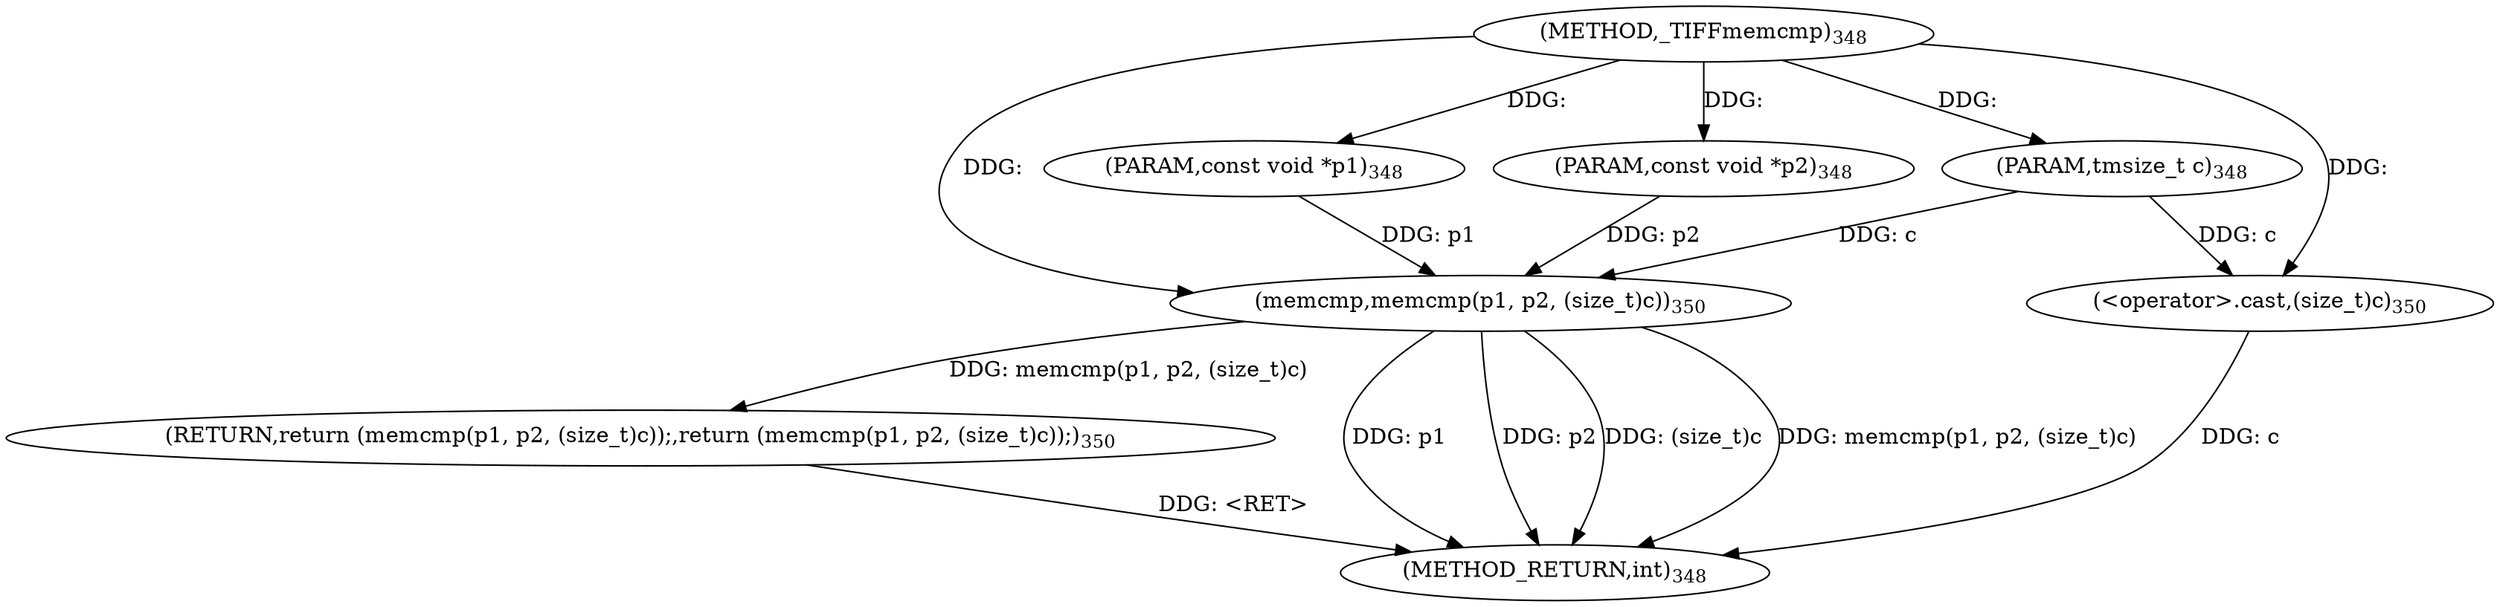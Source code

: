 digraph "_TIFFmemcmp" {  
"34194" [label = <(METHOD,_TIFFmemcmp)<SUB>348</SUB>> ]
"34206" [label = <(METHOD_RETURN,int)<SUB>348</SUB>> ]
"34195" [label = <(PARAM,const void *p1)<SUB>348</SUB>> ]
"34196" [label = <(PARAM,const void *p2)<SUB>348</SUB>> ]
"34197" [label = <(PARAM,tmsize_t c)<SUB>348</SUB>> ]
"34199" [label = <(RETURN,return (memcmp(p1, p2, (size_t)c));,return (memcmp(p1, p2, (size_t)c));)<SUB>350</SUB>> ]
"34200" [label = <(memcmp,memcmp(p1, p2, (size_t)c))<SUB>350</SUB>> ]
"34203" [label = <(&lt;operator&gt;.cast,(size_t)c)<SUB>350</SUB>> ]
  "34199" -> "34206"  [ label = "DDG: &lt;RET&gt;"] 
  "34200" -> "34206"  [ label = "DDG: p1"] 
  "34200" -> "34206"  [ label = "DDG: p2"] 
  "34203" -> "34206"  [ label = "DDG: c"] 
  "34200" -> "34206"  [ label = "DDG: (size_t)c"] 
  "34200" -> "34206"  [ label = "DDG: memcmp(p1, p2, (size_t)c)"] 
  "34194" -> "34195"  [ label = "DDG: "] 
  "34194" -> "34196"  [ label = "DDG: "] 
  "34194" -> "34197"  [ label = "DDG: "] 
  "34200" -> "34199"  [ label = "DDG: memcmp(p1, p2, (size_t)c)"] 
  "34195" -> "34200"  [ label = "DDG: p1"] 
  "34194" -> "34200"  [ label = "DDG: "] 
  "34196" -> "34200"  [ label = "DDG: p2"] 
  "34197" -> "34200"  [ label = "DDG: c"] 
  "34197" -> "34203"  [ label = "DDG: c"] 
  "34194" -> "34203"  [ label = "DDG: "] 
}
